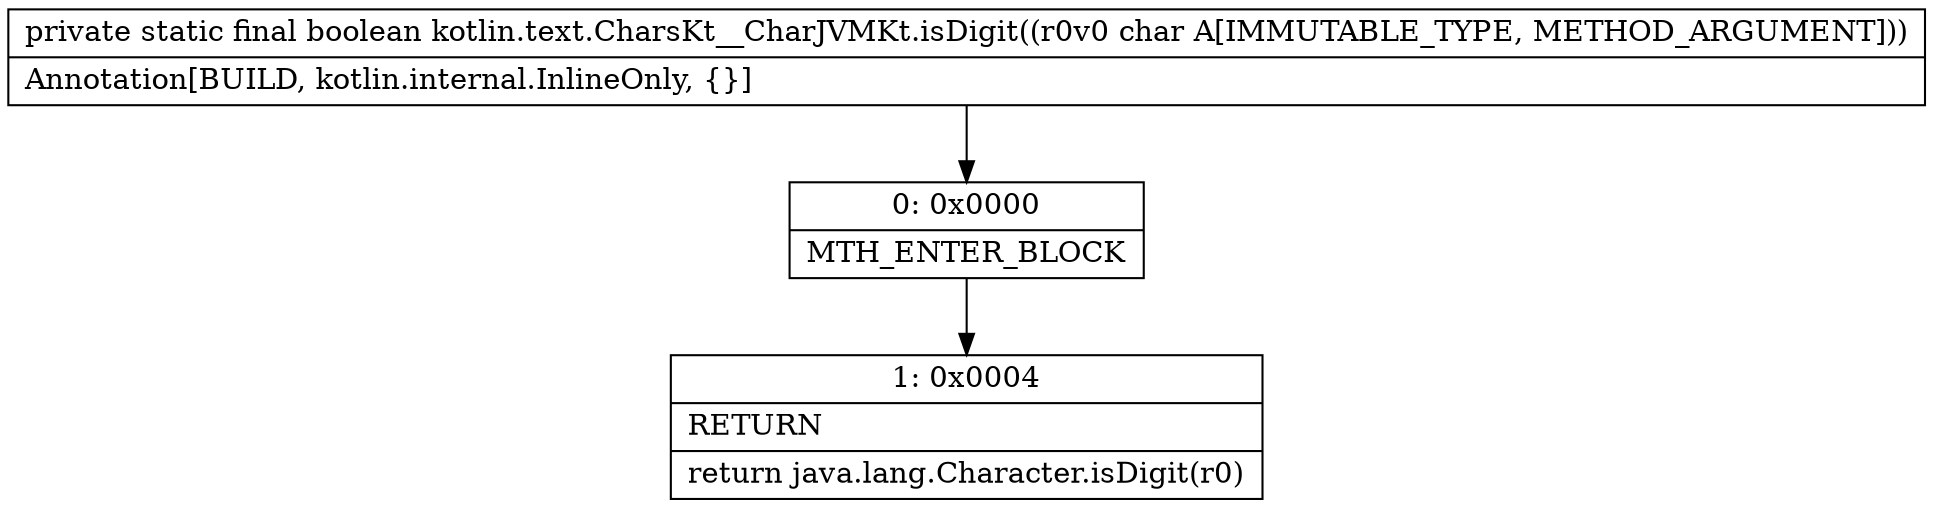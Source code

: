 digraph "CFG forkotlin.text.CharsKt__CharJVMKt.isDigit(C)Z" {
Node_0 [shape=record,label="{0\:\ 0x0000|MTH_ENTER_BLOCK\l}"];
Node_1 [shape=record,label="{1\:\ 0x0004|RETURN\l|return java.lang.Character.isDigit(r0)\l}"];
MethodNode[shape=record,label="{private static final boolean kotlin.text.CharsKt__CharJVMKt.isDigit((r0v0 char A[IMMUTABLE_TYPE, METHOD_ARGUMENT]))  | Annotation[BUILD, kotlin.internal.InlineOnly, \{\}]\l}"];
MethodNode -> Node_0;
Node_0 -> Node_1;
}

